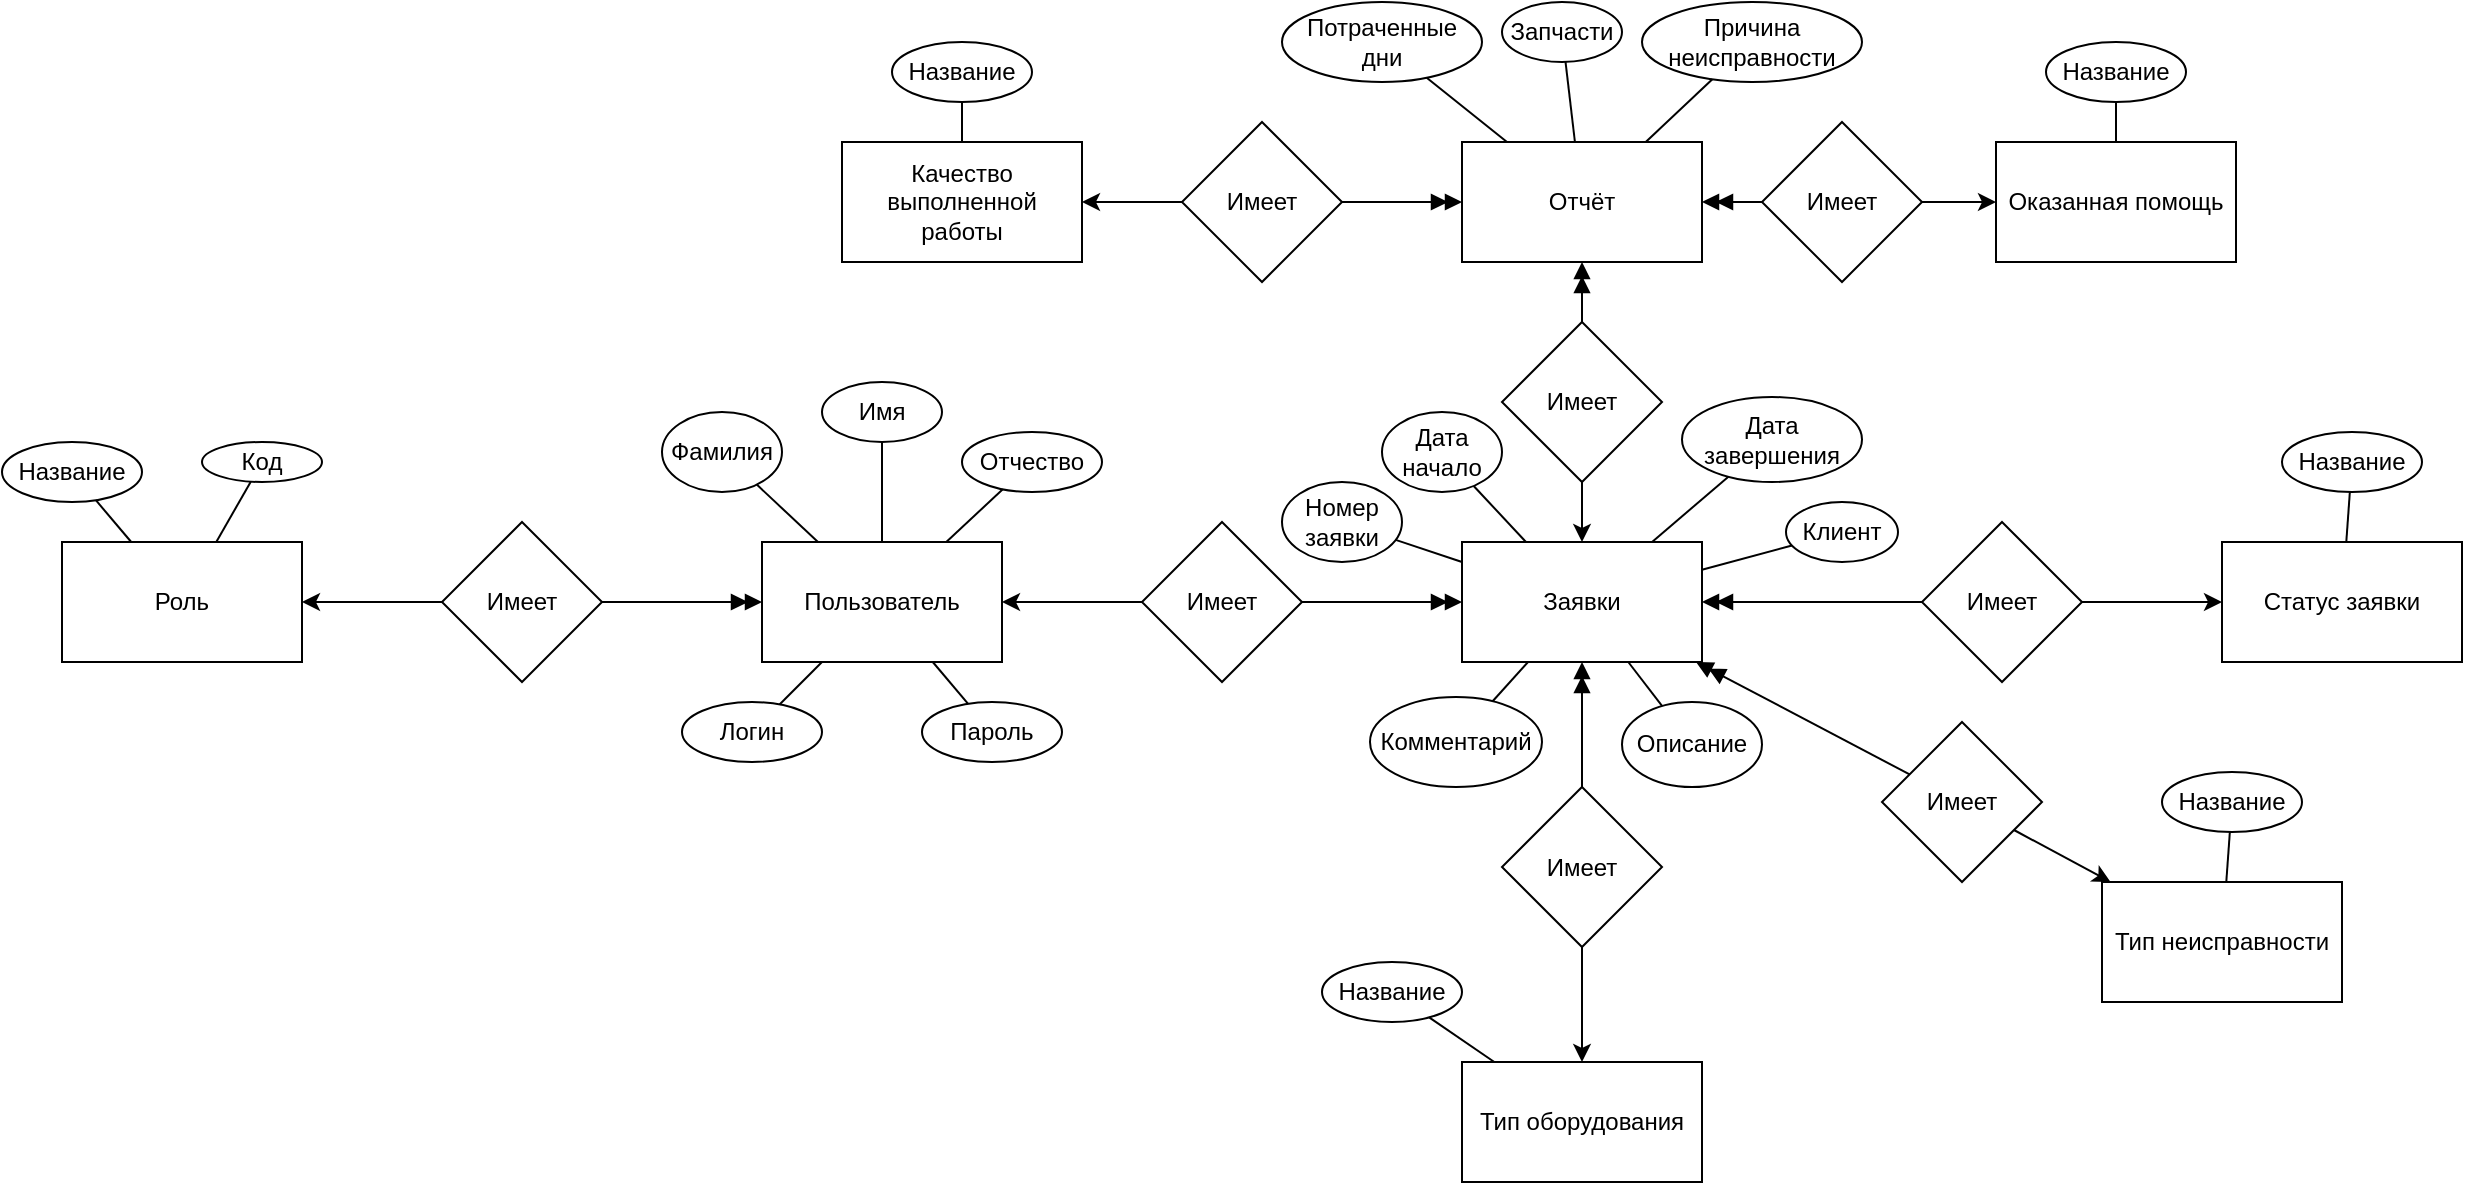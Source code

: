<mxfile version="24.3.1" type="device" pages="3">
  <diagram name="Страница — 1" id="LJ5Zh88K4CCQdYGSibrz">
    <mxGraphModel dx="2261" dy="780" grid="1" gridSize="10" guides="1" tooltips="1" connect="1" arrows="1" fold="1" page="1" pageScale="1" pageWidth="827" pageHeight="1169" math="0" shadow="0">
      <root>
        <mxCell id="0" />
        <mxCell id="1" parent="0" />
        <mxCell id="Gx4Iru5ngdeE-yCQbXPO-1" value="Название" style="ellipse;whiteSpace=wrap;html=1;" parent="1" vertex="1">
          <mxGeometry x="-290" y="240" width="70" height="30" as="geometry" />
        </mxCell>
        <mxCell id="Gx4Iru5ngdeE-yCQbXPO-2" value="Пользователь" style="rounded=0;whiteSpace=wrap;html=1;" parent="1" vertex="1">
          <mxGeometry x="90" y="290" width="120" height="60" as="geometry" />
        </mxCell>
        <mxCell id="Gx4Iru5ngdeE-yCQbXPO-3" value="Имеет" style="rhombus;whiteSpace=wrap;html=1;" parent="1" vertex="1">
          <mxGeometry x="-70" y="280" width="80" height="80" as="geometry" />
        </mxCell>
        <mxCell id="Gx4Iru5ngdeE-yCQbXPO-4" value="" style="endArrow=none;startArrow=classic;html=1;rounded=0;endFill=0;" parent="1" source="Gx4Iru5ngdeE-yCQbXPO-5" target="Gx4Iru5ngdeE-yCQbXPO-3" edge="1">
          <mxGeometry width="50" height="50" relative="1" as="geometry">
            <mxPoint x="270" y="445" as="sourcePoint" />
            <mxPoint x="320" y="395" as="targetPoint" />
          </mxGeometry>
        </mxCell>
        <mxCell id="Gx4Iru5ngdeE-yCQbXPO-5" value="Роль" style="rounded=0;whiteSpace=wrap;html=1;" parent="1" vertex="1">
          <mxGeometry x="-260" y="290" width="120" height="60" as="geometry" />
        </mxCell>
        <mxCell id="Gx4Iru5ngdeE-yCQbXPO-6" value="Заявки" style="rounded=0;whiteSpace=wrap;html=1;" parent="1" vertex="1">
          <mxGeometry x="440" y="290" width="120" height="60" as="geometry" />
        </mxCell>
        <mxCell id="Gx4Iru5ngdeE-yCQbXPO-7" value="Тип неисправности" style="rounded=0;whiteSpace=wrap;html=1;" parent="1" vertex="1">
          <mxGeometry x="760" y="460" width="120" height="60" as="geometry" />
        </mxCell>
        <mxCell id="Gx4Iru5ngdeE-yCQbXPO-8" value="Тип оборудования" style="rounded=0;whiteSpace=wrap;html=1;" parent="1" vertex="1">
          <mxGeometry x="440" y="550" width="120" height="60" as="geometry" />
        </mxCell>
        <mxCell id="Gx4Iru5ngdeE-yCQbXPO-9" value="Статус заявки" style="rounded=0;whiteSpace=wrap;html=1;" parent="1" vertex="1">
          <mxGeometry x="820" y="290" width="120" height="60" as="geometry" />
        </mxCell>
        <mxCell id="Gx4Iru5ngdeE-yCQbXPO-10" value="Отчёт" style="rounded=0;whiteSpace=wrap;html=1;" parent="1" vertex="1">
          <mxGeometry x="440" y="90" width="120" height="60" as="geometry" />
        </mxCell>
        <mxCell id="Gx4Iru5ngdeE-yCQbXPO-11" value="Оказанная помощь" style="rounded=0;whiteSpace=wrap;html=1;" parent="1" vertex="1">
          <mxGeometry x="707" y="90" width="120" height="60" as="geometry" />
        </mxCell>
        <mxCell id="Gx4Iru5ngdeE-yCQbXPO-12" value="Качество выполненной работы" style="rounded=0;whiteSpace=wrap;html=1;" parent="1" vertex="1">
          <mxGeometry x="130" y="90" width="120" height="60" as="geometry" />
        </mxCell>
        <mxCell id="Gx4Iru5ngdeE-yCQbXPO-13" value="Имеет" style="rhombus;whiteSpace=wrap;html=1;" parent="1" vertex="1">
          <mxGeometry x="280" y="280" width="80" height="80" as="geometry" />
        </mxCell>
        <mxCell id="Gx4Iru5ngdeE-yCQbXPO-14" value="Имеет" style="rhombus;whiteSpace=wrap;html=1;" parent="1" vertex="1">
          <mxGeometry x="460" y="412.5" width="80" height="80" as="geometry" />
        </mxCell>
        <mxCell id="Gx4Iru5ngdeE-yCQbXPO-15" value="Имеет" style="rhombus;whiteSpace=wrap;html=1;" parent="1" vertex="1">
          <mxGeometry x="460" y="180" width="80" height="80" as="geometry" />
        </mxCell>
        <mxCell id="Gx4Iru5ngdeE-yCQbXPO-16" value="Имеет" style="rhombus;whiteSpace=wrap;html=1;" parent="1" vertex="1">
          <mxGeometry x="300" y="80" width="80" height="80" as="geometry" />
        </mxCell>
        <mxCell id="Gx4Iru5ngdeE-yCQbXPO-17" value="Имеет" style="rhombus;whiteSpace=wrap;html=1;" parent="1" vertex="1">
          <mxGeometry x="590" y="80" width="80" height="80" as="geometry" />
        </mxCell>
        <mxCell id="Gx4Iru5ngdeE-yCQbXPO-18" value="Имеет" style="rhombus;whiteSpace=wrap;html=1;" parent="1" vertex="1">
          <mxGeometry x="670" y="280" width="80" height="80" as="geometry" />
        </mxCell>
        <mxCell id="Gx4Iru5ngdeE-yCQbXPO-19" value="Имеет" style="rhombus;whiteSpace=wrap;html=1;" parent="1" vertex="1">
          <mxGeometry x="650" y="380" width="80" height="80" as="geometry" />
        </mxCell>
        <mxCell id="Gx4Iru5ngdeE-yCQbXPO-20" value="Код" style="ellipse;whiteSpace=wrap;html=1;" parent="1" vertex="1">
          <mxGeometry x="-190" y="240" width="60" height="20" as="geometry" />
        </mxCell>
        <mxCell id="Gx4Iru5ngdeE-yCQbXPO-21" value="" style="endArrow=none;html=1;rounded=0;" parent="1" source="Gx4Iru5ngdeE-yCQbXPO-5" target="Gx4Iru5ngdeE-yCQbXPO-20" edge="1">
          <mxGeometry width="50" height="50" relative="1" as="geometry">
            <mxPoint x="150" y="300" as="sourcePoint" />
            <mxPoint x="200" y="250" as="targetPoint" />
          </mxGeometry>
        </mxCell>
        <mxCell id="Gx4Iru5ngdeE-yCQbXPO-22" value="" style="endArrow=none;html=1;rounded=0;" parent="1" source="Gx4Iru5ngdeE-yCQbXPO-5" target="Gx4Iru5ngdeE-yCQbXPO-1" edge="1">
          <mxGeometry width="50" height="50" relative="1" as="geometry">
            <mxPoint x="-173" y="300" as="sourcePoint" />
            <mxPoint x="-150" y="258" as="targetPoint" />
          </mxGeometry>
        </mxCell>
        <mxCell id="Gx4Iru5ngdeE-yCQbXPO-23" value="" style="endArrow=doubleBlock;startArrow=none;html=1;rounded=0;startFill=0;endFill=1;" parent="1" source="Gx4Iru5ngdeE-yCQbXPO-3" target="Gx4Iru5ngdeE-yCQbXPO-2" edge="1">
          <mxGeometry width="50" height="50" relative="1" as="geometry">
            <mxPoint x="-130" y="330" as="sourcePoint" />
            <mxPoint x="-60" y="330" as="targetPoint" />
          </mxGeometry>
        </mxCell>
        <mxCell id="Gx4Iru5ngdeE-yCQbXPO-24" value="Фамилия" style="ellipse;whiteSpace=wrap;html=1;" parent="1" vertex="1">
          <mxGeometry x="40" y="225" width="60" height="40" as="geometry" />
        </mxCell>
        <mxCell id="Gx4Iru5ngdeE-yCQbXPO-25" value="Имя" style="ellipse;whiteSpace=wrap;html=1;" parent="1" vertex="1">
          <mxGeometry x="120" y="210" width="60" height="30" as="geometry" />
        </mxCell>
        <mxCell id="Gx4Iru5ngdeE-yCQbXPO-26" value="Отчество" style="ellipse;whiteSpace=wrap;html=1;" parent="1" vertex="1">
          <mxGeometry x="190" y="235" width="70" height="30" as="geometry" />
        </mxCell>
        <mxCell id="Gx4Iru5ngdeE-yCQbXPO-27" value="Логин" style="ellipse;whiteSpace=wrap;html=1;" parent="1" vertex="1">
          <mxGeometry x="50" y="370" width="70" height="30" as="geometry" />
        </mxCell>
        <mxCell id="Gx4Iru5ngdeE-yCQbXPO-28" value="Пароль" style="ellipse;whiteSpace=wrap;html=1;" parent="1" vertex="1">
          <mxGeometry x="170" y="370" width="70" height="30" as="geometry" />
        </mxCell>
        <mxCell id="Gx4Iru5ngdeE-yCQbXPO-29" value="" style="endArrow=none;html=1;rounded=0;" parent="1" source="Gx4Iru5ngdeE-yCQbXPO-2" target="Gx4Iru5ngdeE-yCQbXPO-24" edge="1">
          <mxGeometry width="50" height="50" relative="1" as="geometry">
            <mxPoint x="-173" y="300" as="sourcePoint" />
            <mxPoint x="-156" y="270" as="targetPoint" />
          </mxGeometry>
        </mxCell>
        <mxCell id="Gx4Iru5ngdeE-yCQbXPO-30" value="" style="endArrow=none;html=1;rounded=0;" parent="1" source="Gx4Iru5ngdeE-yCQbXPO-2" target="Gx4Iru5ngdeE-yCQbXPO-25" edge="1">
          <mxGeometry width="50" height="50" relative="1" as="geometry">
            <mxPoint x="128" y="300" as="sourcePoint" />
            <mxPoint x="97" y="271" as="targetPoint" />
          </mxGeometry>
        </mxCell>
        <mxCell id="Gx4Iru5ngdeE-yCQbXPO-31" value="" style="endArrow=none;html=1;rounded=0;" parent="1" source="Gx4Iru5ngdeE-yCQbXPO-2" target="Gx4Iru5ngdeE-yCQbXPO-26" edge="1">
          <mxGeometry width="50" height="50" relative="1" as="geometry">
            <mxPoint x="160" y="300" as="sourcePoint" />
            <mxPoint x="160" y="250" as="targetPoint" />
          </mxGeometry>
        </mxCell>
        <mxCell id="Gx4Iru5ngdeE-yCQbXPO-32" value="" style="endArrow=none;html=1;rounded=0;" parent="1" source="Gx4Iru5ngdeE-yCQbXPO-2" target="Gx4Iru5ngdeE-yCQbXPO-27" edge="1">
          <mxGeometry width="50" height="50" relative="1" as="geometry">
            <mxPoint x="192" y="300" as="sourcePoint" />
            <mxPoint x="220" y="274" as="targetPoint" />
          </mxGeometry>
        </mxCell>
        <mxCell id="Gx4Iru5ngdeE-yCQbXPO-33" value="" style="endArrow=none;html=1;rounded=0;" parent="1" source="Gx4Iru5ngdeE-yCQbXPO-2" target="Gx4Iru5ngdeE-yCQbXPO-28" edge="1">
          <mxGeometry width="50" height="50" relative="1" as="geometry">
            <mxPoint x="130" y="360" as="sourcePoint" />
            <mxPoint x="109" y="381" as="targetPoint" />
          </mxGeometry>
        </mxCell>
        <mxCell id="Gx4Iru5ngdeE-yCQbXPO-34" value="" style="endArrow=doubleBlock;startArrow=none;html=1;rounded=0;startFill=0;endFill=1;" parent="1" source="Gx4Iru5ngdeE-yCQbXPO-14" target="Gx4Iru5ngdeE-yCQbXPO-6" edge="1">
          <mxGeometry width="50" height="50" relative="1" as="geometry">
            <mxPoint x="340" y="449.58" as="sourcePoint" />
            <mxPoint x="420" y="449.58" as="targetPoint" />
          </mxGeometry>
        </mxCell>
        <mxCell id="Gx4Iru5ngdeE-yCQbXPO-35" value="" style="endArrow=none;startArrow=classic;html=1;rounded=0;endFill=0;" parent="1" source="Gx4Iru5ngdeE-yCQbXPO-2" target="Gx4Iru5ngdeE-yCQbXPO-13" edge="1">
          <mxGeometry width="50" height="50" relative="1" as="geometry">
            <mxPoint x="-130" y="330" as="sourcePoint" />
            <mxPoint x="-60" y="330" as="targetPoint" />
          </mxGeometry>
        </mxCell>
        <mxCell id="Gx4Iru5ngdeE-yCQbXPO-36" value="Номер заявки" style="ellipse;whiteSpace=wrap;html=1;" parent="1" vertex="1">
          <mxGeometry x="350" y="260" width="60" height="40" as="geometry" />
        </mxCell>
        <mxCell id="Gx4Iru5ngdeE-yCQbXPO-37" value="Дата начало" style="ellipse;whiteSpace=wrap;html=1;" parent="1" vertex="1">
          <mxGeometry x="400" y="225" width="60" height="40" as="geometry" />
        </mxCell>
        <mxCell id="Gx4Iru5ngdeE-yCQbXPO-38" value="Дата завершения" style="ellipse;whiteSpace=wrap;html=1;" parent="1" vertex="1">
          <mxGeometry x="550" y="217.5" width="90" height="42.5" as="geometry" />
        </mxCell>
        <mxCell id="Gx4Iru5ngdeE-yCQbXPO-39" value="Клиент" style="ellipse;whiteSpace=wrap;html=1;" parent="1" vertex="1">
          <mxGeometry x="602" y="270" width="56" height="30" as="geometry" />
        </mxCell>
        <mxCell id="Gx4Iru5ngdeE-yCQbXPO-40" value="Комментарий" style="ellipse;whiteSpace=wrap;html=1;" parent="1" vertex="1">
          <mxGeometry x="394" y="367.5" width="86" height="45" as="geometry" />
        </mxCell>
        <mxCell id="Gx4Iru5ngdeE-yCQbXPO-41" value="Описание" style="ellipse;whiteSpace=wrap;html=1;" parent="1" vertex="1">
          <mxGeometry x="520" y="370" width="70" height="42.5" as="geometry" />
        </mxCell>
        <mxCell id="Gx4Iru5ngdeE-yCQbXPO-42" value="" style="endArrow=none;html=1;rounded=0;" parent="1" source="Gx4Iru5ngdeE-yCQbXPO-6" target="Gx4Iru5ngdeE-yCQbXPO-36" edge="1">
          <mxGeometry width="50" height="50" relative="1" as="geometry">
            <mxPoint x="192" y="300" as="sourcePoint" />
            <mxPoint x="220" y="274" as="targetPoint" />
          </mxGeometry>
        </mxCell>
        <mxCell id="Gx4Iru5ngdeE-yCQbXPO-43" value="" style="endArrow=none;html=1;rounded=0;" parent="1" source="Gx4Iru5ngdeE-yCQbXPO-6" target="Gx4Iru5ngdeE-yCQbXPO-37" edge="1">
          <mxGeometry width="50" height="50" relative="1" as="geometry">
            <mxPoint x="450" y="308" as="sourcePoint" />
            <mxPoint x="426" y="300" as="targetPoint" />
          </mxGeometry>
        </mxCell>
        <mxCell id="Gx4Iru5ngdeE-yCQbXPO-44" value="" style="endArrow=none;html=1;rounded=0;" parent="1" source="Gx4Iru5ngdeE-yCQbXPO-6" target="Gx4Iru5ngdeE-yCQbXPO-38" edge="1">
          <mxGeometry width="50" height="50" relative="1" as="geometry">
            <mxPoint x="485" y="300" as="sourcePoint" />
            <mxPoint x="474" y="288" as="targetPoint" />
          </mxGeometry>
        </mxCell>
        <mxCell id="Gx4Iru5ngdeE-yCQbXPO-45" value="" style="endArrow=none;html=1;rounded=0;" parent="1" source="Gx4Iru5ngdeE-yCQbXPO-6" target="Gx4Iru5ngdeE-yCQbXPO-39" edge="1">
          <mxGeometry width="50" height="50" relative="1" as="geometry">
            <mxPoint x="545" y="300" as="sourcePoint" />
            <mxPoint x="566" y="281" as="targetPoint" />
          </mxGeometry>
        </mxCell>
        <mxCell id="Gx4Iru5ngdeE-yCQbXPO-46" value="" style="endArrow=none;html=1;rounded=0;" parent="1" source="Gx4Iru5ngdeE-yCQbXPO-6" target="Gx4Iru5ngdeE-yCQbXPO-41" edge="1">
          <mxGeometry width="50" height="50" relative="1" as="geometry">
            <mxPoint x="570" y="315" as="sourcePoint" />
            <mxPoint x="627" y="301" as="targetPoint" />
          </mxGeometry>
        </mxCell>
        <mxCell id="Gx4Iru5ngdeE-yCQbXPO-47" value="" style="endArrow=none;html=1;rounded=0;" parent="1" source="Gx4Iru5ngdeE-yCQbXPO-6" target="Gx4Iru5ngdeE-yCQbXPO-40" edge="1">
          <mxGeometry width="50" height="50" relative="1" as="geometry">
            <mxPoint x="547" y="360" as="sourcePoint" />
            <mxPoint x="575" y="383" as="targetPoint" />
          </mxGeometry>
        </mxCell>
        <mxCell id="Gx4Iru5ngdeE-yCQbXPO-48" value="" style="endArrow=none;startArrow=classic;html=1;rounded=0;endFill=0;" parent="1" source="Gx4Iru5ngdeE-yCQbXPO-8" target="Gx4Iru5ngdeE-yCQbXPO-14" edge="1">
          <mxGeometry width="50" height="50" relative="1" as="geometry">
            <mxPoint x="230" y="360" as="sourcePoint" />
            <mxPoint x="300" y="360" as="targetPoint" />
          </mxGeometry>
        </mxCell>
        <mxCell id="Gx4Iru5ngdeE-yCQbXPO-49" value="" style="endArrow=none;startArrow=classic;html=1;rounded=0;endFill=0;" parent="1" source="Gx4Iru5ngdeE-yCQbXPO-7" target="Gx4Iru5ngdeE-yCQbXPO-19" edge="1">
          <mxGeometry width="50" height="50" relative="1" as="geometry">
            <mxPoint x="602" y="517.5" as="sourcePoint" />
            <mxPoint x="602" y="460.5" as="targetPoint" />
          </mxGeometry>
        </mxCell>
        <mxCell id="Gx4Iru5ngdeE-yCQbXPO-50" value="" style="endArrow=doubleBlock;startArrow=none;html=1;rounded=0;startFill=0;endFill=1;" parent="1" source="Gx4Iru5ngdeE-yCQbXPO-19" target="Gx4Iru5ngdeE-yCQbXPO-6" edge="1">
          <mxGeometry width="50" height="50" relative="1" as="geometry">
            <mxPoint x="620" y="416.75" as="sourcePoint" />
            <mxPoint x="620" y="353.75" as="targetPoint" />
          </mxGeometry>
        </mxCell>
        <mxCell id="Gx4Iru5ngdeE-yCQbXPO-51" value="" style="endArrow=none;startArrow=classic;html=1;rounded=0;endFill=0;" parent="1" source="Gx4Iru5ngdeE-yCQbXPO-9" target="Gx4Iru5ngdeE-yCQbXPO-18" edge="1">
          <mxGeometry width="50" height="50" relative="1" as="geometry">
            <mxPoint x="828" y="404.25" as="sourcePoint" />
            <mxPoint x="780" y="378.25" as="targetPoint" />
          </mxGeometry>
        </mxCell>
        <mxCell id="Gx4Iru5ngdeE-yCQbXPO-52" value="" style="endArrow=doubleBlock;startArrow=none;html=1;rounded=0;startFill=0;endFill=1;" parent="1" source="Gx4Iru5ngdeE-yCQbXPO-18" target="Gx4Iru5ngdeE-yCQbXPO-6" edge="1">
          <mxGeometry width="50" height="50" relative="1" as="geometry">
            <mxPoint x="697" y="367.29" as="sourcePoint" />
            <mxPoint x="590" y="311.29" as="targetPoint" />
          </mxGeometry>
        </mxCell>
        <mxCell id="Gx4Iru5ngdeE-yCQbXPO-53" value="Название" style="ellipse;whiteSpace=wrap;html=1;" parent="1" vertex="1">
          <mxGeometry x="370" y="500" width="70" height="30" as="geometry" />
        </mxCell>
        <mxCell id="Gx4Iru5ngdeE-yCQbXPO-54" value="" style="endArrow=none;html=1;rounded=0;" parent="1" source="Gx4Iru5ngdeE-yCQbXPO-8" target="Gx4Iru5ngdeE-yCQbXPO-53" edge="1">
          <mxGeometry width="50" height="50" relative="1" as="geometry">
            <mxPoint x="425" y="650" as="sourcePoint" />
            <mxPoint x="500" y="618" as="targetPoint" />
          </mxGeometry>
        </mxCell>
        <mxCell id="Gx4Iru5ngdeE-yCQbXPO-55" value="" style="endArrow=none;html=1;rounded=0;" parent="1" source="Gx4Iru5ngdeE-yCQbXPO-9" target="Gx4Iru5ngdeE-yCQbXPO-56" edge="1">
          <mxGeometry width="50" height="50" relative="1" as="geometry">
            <mxPoint x="930" y="390" as="sourcePoint" />
            <mxPoint x="990" y="408" as="targetPoint" />
          </mxGeometry>
        </mxCell>
        <mxCell id="Gx4Iru5ngdeE-yCQbXPO-56" value="Название" style="ellipse;whiteSpace=wrap;html=1;" parent="1" vertex="1">
          <mxGeometry x="850" y="235" width="70" height="30" as="geometry" />
        </mxCell>
        <mxCell id="Gx4Iru5ngdeE-yCQbXPO-57" value="" style="endArrow=none;html=1;rounded=0;" parent="1" source="Gx4Iru5ngdeE-yCQbXPO-7" target="Gx4Iru5ngdeE-yCQbXPO-58" edge="1">
          <mxGeometry width="50" height="50" relative="1" as="geometry">
            <mxPoint x="860" y="560" as="sourcePoint" />
            <mxPoint x="920" y="578" as="targetPoint" />
          </mxGeometry>
        </mxCell>
        <mxCell id="Gx4Iru5ngdeE-yCQbXPO-58" value="Название" style="ellipse;whiteSpace=wrap;html=1;" parent="1" vertex="1">
          <mxGeometry x="790" y="405" width="70" height="30" as="geometry" />
        </mxCell>
        <mxCell id="Gx4Iru5ngdeE-yCQbXPO-60" value="" style="endArrow=doubleBlock;startArrow=none;html=1;rounded=0;startFill=0;endFill=1;" parent="1" source="Gx4Iru5ngdeE-yCQbXPO-13" target="Gx4Iru5ngdeE-yCQbXPO-6" edge="1">
          <mxGeometry width="50" height="50" relative="1" as="geometry">
            <mxPoint x="350" y="405.5" as="sourcePoint" />
            <mxPoint x="350" y="342.5" as="targetPoint" />
          </mxGeometry>
        </mxCell>
        <mxCell id="Gx4Iru5ngdeE-yCQbXPO-61" value="" style="endArrow=none;startArrow=classic;html=1;rounded=0;endFill=0;" parent="1" source="Gx4Iru5ngdeE-yCQbXPO-6" target="Gx4Iru5ngdeE-yCQbXPO-15" edge="1">
          <mxGeometry width="50" height="50" relative="1" as="geometry">
            <mxPoint x="300" y="210" as="sourcePoint" />
            <mxPoint x="370" y="210" as="targetPoint" />
          </mxGeometry>
        </mxCell>
        <mxCell id="Gx4Iru5ngdeE-yCQbXPO-62" value="" style="endArrow=doubleBlock;startArrow=none;html=1;rounded=0;startFill=0;endFill=1;" parent="1" source="Gx4Iru5ngdeE-yCQbXPO-15" target="Gx4Iru5ngdeE-yCQbXPO-10" edge="1">
          <mxGeometry width="50" height="50" relative="1" as="geometry">
            <mxPoint x="330" y="180" as="sourcePoint" />
            <mxPoint x="410" y="180" as="targetPoint" />
          </mxGeometry>
        </mxCell>
        <mxCell id="Gx4Iru5ngdeE-yCQbXPO-63" value="" style="endArrow=none;startArrow=classic;html=1;rounded=0;endFill=0;" parent="1" source="Gx4Iru5ngdeE-yCQbXPO-12" target="Gx4Iru5ngdeE-yCQbXPO-16" edge="1">
          <mxGeometry width="50" height="50" relative="1" as="geometry">
            <mxPoint x="300" y="200" as="sourcePoint" />
            <mxPoint x="370" y="200" as="targetPoint" />
          </mxGeometry>
        </mxCell>
        <mxCell id="Gx4Iru5ngdeE-yCQbXPO-64" value="" style="endArrow=doubleBlock;startArrow=none;html=1;rounded=0;startFill=0;endFill=1;" parent="1" source="Gx4Iru5ngdeE-yCQbXPO-16" target="Gx4Iru5ngdeE-yCQbXPO-10" edge="1">
          <mxGeometry width="50" height="50" relative="1" as="geometry">
            <mxPoint x="394" y="170" as="sourcePoint" />
            <mxPoint x="394" y="140" as="targetPoint" />
          </mxGeometry>
        </mxCell>
        <mxCell id="Gx4Iru5ngdeE-yCQbXPO-65" value="" style="endArrow=none;startArrow=classic;html=1;rounded=0;endFill=0;" parent="1" source="Gx4Iru5ngdeE-yCQbXPO-11" target="Gx4Iru5ngdeE-yCQbXPO-17" edge="1">
          <mxGeometry width="50" height="50" relative="1" as="geometry">
            <mxPoint x="657" y="180" as="sourcePoint" />
            <mxPoint x="707" y="180" as="targetPoint" />
          </mxGeometry>
        </mxCell>
        <mxCell id="Gx4Iru5ngdeE-yCQbXPO-68" value="" style="endArrow=doubleBlock;startArrow=none;html=1;rounded=0;startFill=0;endFill=1;" parent="1" source="Gx4Iru5ngdeE-yCQbXPO-17" target="Gx4Iru5ngdeE-yCQbXPO-10" edge="1">
          <mxGeometry width="50" height="50" relative="1" as="geometry">
            <mxPoint x="640" y="190" as="sourcePoint" />
            <mxPoint x="700" y="190" as="targetPoint" />
          </mxGeometry>
        </mxCell>
        <mxCell id="Gx4Iru5ngdeE-yCQbXPO-69" value="" style="endArrow=none;html=1;rounded=0;" parent="1" source="Gx4Iru5ngdeE-yCQbXPO-11" target="Gx4Iru5ngdeE-yCQbXPO-70" edge="1">
          <mxGeometry width="50" height="50" relative="1" as="geometry">
            <mxPoint x="707" y="46" as="sourcePoint" />
            <mxPoint x="900" y="213" as="targetPoint" />
          </mxGeometry>
        </mxCell>
        <mxCell id="Gx4Iru5ngdeE-yCQbXPO-70" value="Название" style="ellipse;whiteSpace=wrap;html=1;" parent="1" vertex="1">
          <mxGeometry x="732" y="40" width="70" height="30" as="geometry" />
        </mxCell>
        <mxCell id="Gx4Iru5ngdeE-yCQbXPO-71" value="" style="endArrow=none;html=1;rounded=0;" parent="1" source="Gx4Iru5ngdeE-yCQbXPO-12" target="Gx4Iru5ngdeE-yCQbXPO-72" edge="1">
          <mxGeometry width="50" height="50" relative="1" as="geometry">
            <mxPoint x="210" y="70" as="sourcePoint" />
            <mxPoint x="330" y="193" as="targetPoint" />
          </mxGeometry>
        </mxCell>
        <mxCell id="Gx4Iru5ngdeE-yCQbXPO-72" value="Название" style="ellipse;whiteSpace=wrap;html=1;" parent="1" vertex="1">
          <mxGeometry x="155" y="40" width="70" height="30" as="geometry" />
        </mxCell>
        <mxCell id="Gx4Iru5ngdeE-yCQbXPO-74" value="Потраченные дни" style="ellipse;whiteSpace=wrap;html=1;" parent="1" vertex="1">
          <mxGeometry x="350" y="20" width="100" height="40" as="geometry" />
        </mxCell>
        <mxCell id="Gx4Iru5ngdeE-yCQbXPO-75" value="" style="endArrow=none;html=1;rounded=0;" parent="1" source="Gx4Iru5ngdeE-yCQbXPO-10" target="Gx4Iru5ngdeE-yCQbXPO-74" edge="1">
          <mxGeometry width="50" height="50" relative="1" as="geometry">
            <mxPoint x="480.004" y="89.98" as="sourcePoint" />
            <mxPoint x="471.93" y="40.0" as="targetPoint" />
          </mxGeometry>
        </mxCell>
        <mxCell id="Gx4Iru5ngdeE-yCQbXPO-76" value="Запчасти" style="ellipse;whiteSpace=wrap;html=1;" parent="1" vertex="1">
          <mxGeometry x="460" y="20" width="60" height="30" as="geometry" />
        </mxCell>
        <mxCell id="Gx4Iru5ngdeE-yCQbXPO-78" value="" style="endArrow=none;html=1;rounded=0;" parent="1" source="Gx4Iru5ngdeE-yCQbXPO-10" target="Gx4Iru5ngdeE-yCQbXPO-76" edge="1">
          <mxGeometry width="50" height="50" relative="1" as="geometry">
            <mxPoint x="460" y="190" as="sourcePoint" />
            <mxPoint x="510" y="140" as="targetPoint" />
          </mxGeometry>
        </mxCell>
        <mxCell id="Gx4Iru5ngdeE-yCQbXPO-79" value="Причина неисправности" style="ellipse;whiteSpace=wrap;html=1;" parent="1" vertex="1">
          <mxGeometry x="530" y="20" width="110" height="40" as="geometry" />
        </mxCell>
        <mxCell id="Gx4Iru5ngdeE-yCQbXPO-80" value="" style="endArrow=none;html=1;rounded=0;" parent="1" source="Gx4Iru5ngdeE-yCQbXPO-10" target="Gx4Iru5ngdeE-yCQbXPO-79" edge="1">
          <mxGeometry width="50" height="50" relative="1" as="geometry">
            <mxPoint x="501" y="100" as="sourcePoint" />
            <mxPoint x="485" y="50" as="targetPoint" />
          </mxGeometry>
        </mxCell>
      </root>
    </mxGraphModel>
  </diagram>
  <diagram id="HgXxgl4a4uaAb-VkC6aV" name="Страница — 2">
    <mxGraphModel dx="2049" dy="1114" grid="1" gridSize="10" guides="1" tooltips="1" connect="1" arrows="1" fold="1" page="1" pageScale="1" pageWidth="827" pageHeight="1169" math="0" shadow="0">
      <root>
        <mxCell id="0" />
        <mxCell id="1" parent="0" />
        <mxCell id="z0tTH2SBIeJzzPnqxMMS-1" style="edgeStyle=orthogonalEdgeStyle;rounded=0;orthogonalLoop=1;jettySize=auto;html=1;" edge="1" parent="1" source="z0tTH2SBIeJzzPnqxMMS-2" target="z0tTH2SBIeJzzPnqxMMS-6">
          <mxGeometry relative="1" as="geometry">
            <mxPoint x="670" y="120" as="targetPoint" />
          </mxGeometry>
        </mxCell>
        <mxCell id="z0tTH2SBIeJzzPnqxMMS-2" value="Начало&lt;br&gt;avg_date_time" style="ellipse;whiteSpace=wrap;html=1;" vertex="1" parent="1">
          <mxGeometry x="595" y="20" width="150" height="50" as="geometry" />
        </mxCell>
        <mxCell id="z0tTH2SBIeJzzPnqxMMS-3" style="edgeStyle=orthogonalEdgeStyle;rounded=0;orthogonalLoop=1;jettySize=auto;html=1;" edge="1" parent="1" source="z0tTH2SBIeJzzPnqxMMS-4" target="z0tTH2SBIeJzzPnqxMMS-10">
          <mxGeometry relative="1" as="geometry" />
        </mxCell>
        <mxCell id="z0tTH2SBIeJzzPnqxMMS-4" value="Прибавляем в &lt;br&gt;date_start время выполнение заявки" style="rounded=0;whiteSpace=wrap;html=1;" vertex="1" parent="1">
          <mxGeometry x="550" y="430" width="240" height="60" as="geometry" />
        </mxCell>
        <mxCell id="z0tTH2SBIeJzzPnqxMMS-5" style="edgeStyle=orthogonalEdgeStyle;rounded=0;orthogonalLoop=1;jettySize=auto;html=1;" edge="1" parent="1" source="z0tTH2SBIeJzzPnqxMMS-6" target="z0tTH2SBIeJzzPnqxMMS-8">
          <mxGeometry relative="1" as="geometry">
            <mxPoint x="670" y="240" as="targetPoint" />
          </mxGeometry>
        </mxCell>
        <mxCell id="z0tTH2SBIeJzzPnqxMMS-6" value="&lt;div&gt;date_start,&lt;br&gt;&lt;/div&gt;list_order,&lt;br&gt;avg_date_time" style="shape=parallelogram;perimeter=parallelogramPerimeter;whiteSpace=wrap;html=1;fixedSize=1;" vertex="1" parent="1">
          <mxGeometry x="610" y="110" width="120" height="60" as="geometry" />
        </mxCell>
        <mxCell id="z0tTH2SBIeJzzPnqxMMS-7" style="edgeStyle=orthogonalEdgeStyle;rounded=0;orthogonalLoop=1;jettySize=auto;html=1;" edge="1" parent="1" source="z0tTH2SBIeJzzPnqxMMS-8" target="z0tTH2SBIeJzzPnqxMMS-15">
          <mxGeometry relative="1" as="geometry">
            <mxPoint x="670" y="350" as="targetPoint" />
          </mxGeometry>
        </mxCell>
        <mxCell id="z0tTH2SBIeJzzPnqxMMS-8" value="Сумма времени выполнения заявок&lt;br&gt;&lt;br&gt;int i = 0; i &amp;lt; list_order.lenght; i++ Цикл выполняется пока не дойдет до конца списка" style="strokeWidth=2;html=1;shape=mxgraph.flowchart.loop_limit;whiteSpace=wrap;" vertex="1" parent="1">
          <mxGeometry x="538.75" y="190" width="262.5" height="90" as="geometry" />
        </mxCell>
        <mxCell id="z0tTH2SBIeJzzPnqxMMS-9" style="edgeStyle=orthogonalEdgeStyle;rounded=0;orthogonalLoop=1;jettySize=auto;html=1;" edge="1" parent="1" source="z0tTH2SBIeJzzPnqxMMS-10" target="z0tTH2SBIeJzzPnqxMMS-17">
          <mxGeometry relative="1" as="geometry">
            <mxPoint x="670" y="650" as="targetPoint" />
          </mxGeometry>
        </mxCell>
        <mxCell id="z0tTH2SBIeJzzPnqxMMS-10" value="Конец цикла" style="strokeWidth=2;html=1;shape=mxgraph.flowchart.loop_limit;whiteSpace=wrap;rotation=0;direction=west;" vertex="1" parent="1">
          <mxGeometry x="620" y="540" width="100" height="70" as="geometry" />
        </mxCell>
        <mxCell id="z0tTH2SBIeJzzPnqxMMS-11" style="edgeStyle=orthogonalEdgeStyle;rounded=0;orthogonalLoop=1;jettySize=auto;html=1;" edge="1" parent="1" source="z0tTH2SBIeJzzPnqxMMS-12" target="z0tTH2SBIeJzzPnqxMMS-13">
          <mxGeometry relative="1" as="geometry" />
        </mxCell>
        <mxCell id="z0tTH2SBIeJzzPnqxMMS-12" value="avg_date_time" style="strokeWidth=2;html=1;shape=mxgraph.flowchart.document2;whiteSpace=wrap;size=0.25;" vertex="1" parent="1">
          <mxGeometry x="620" y="730" width="100" height="60" as="geometry" />
        </mxCell>
        <mxCell id="z0tTH2SBIeJzzPnqxMMS-13" value="конец&lt;br&gt;avg_date_time" style="ellipse;whiteSpace=wrap;html=1;" vertex="1" parent="1">
          <mxGeometry x="595" y="835" width="150" height="50" as="geometry" />
        </mxCell>
        <mxCell id="z0tTH2SBIeJzzPnqxMMS-14" style="edgeStyle=orthogonalEdgeStyle;rounded=0;orthogonalLoop=1;jettySize=auto;html=1;" edge="1" parent="1" source="z0tTH2SBIeJzzPnqxMMS-15" target="z0tTH2SBIeJzzPnqxMMS-4">
          <mxGeometry relative="1" as="geometry" />
        </mxCell>
        <mxCell id="z0tTH2SBIeJzzPnqxMMS-15" value="Считаем время выполнение заявки&lt;br&gt;" style="rounded=0;whiteSpace=wrap;html=1;" vertex="1" parent="1">
          <mxGeometry x="550" y="310" width="240" height="60" as="geometry" />
        </mxCell>
        <mxCell id="z0tTH2SBIeJzzPnqxMMS-16" style="edgeStyle=orthogonalEdgeStyle;rounded=0;orthogonalLoop=1;jettySize=auto;html=1;" edge="1" parent="1" source="z0tTH2SBIeJzzPnqxMMS-17" target="z0tTH2SBIeJzzPnqxMMS-12">
          <mxGeometry relative="1" as="geometry" />
        </mxCell>
        <mxCell id="z0tTH2SBIeJzzPnqxMMS-17" value="date_start делим на количество элементов массива, заносим в avg_date_time&lt;br&gt;&amp;nbsp;" style="rounded=0;whiteSpace=wrap;html=1;" vertex="1" parent="1">
          <mxGeometry x="550" y="650" width="240" height="60" as="geometry" />
        </mxCell>
      </root>
    </mxGraphModel>
  </diagram>
  <diagram id="Jc05dzXZaQbpuOSy9y-b" name="Страница — 3">
    <mxGraphModel dx="2868" dy="1560" grid="1" gridSize="10" guides="1" tooltips="1" connect="1" arrows="1" fold="1" page="1" pageScale="1" pageWidth="827" pageHeight="1169" math="0" shadow="0">
      <root>
        <mxCell id="0" />
        <mxCell id="1" parent="0" />
        <mxCell id="v7k6lBvvt55b0CutE2pl-1" style="edgeStyle=orthogonalEdgeStyle;rounded=0;orthogonalLoop=1;jettySize=auto;html=1;entryX=0.5;entryY=0;entryDx=0;entryDy=0;" edge="1" parent="1" source="v7k6lBvvt55b0CutE2pl-2" target="v7k6lBvvt55b0CutE2pl-4">
          <mxGeometry relative="1" as="geometry" />
        </mxCell>
        <mxCell id="v7k6lBvvt55b0CutE2pl-2" value="Начало" style="ellipse;whiteSpace=wrap;html=1;" vertex="1" parent="1">
          <mxGeometry x="310" y="200" width="120" height="80" as="geometry" />
        </mxCell>
        <mxCell id="v7k6lBvvt55b0CutE2pl-3" value="" style="edgeStyle=orthogonalEdgeStyle;rounded=0;orthogonalLoop=1;jettySize=auto;html=1;" edge="1" parent="1" source="v7k6lBvvt55b0CutE2pl-4" target="v7k6lBvvt55b0CutE2pl-9">
          <mxGeometry relative="1" as="geometry" />
        </mxCell>
        <mxCell id="v7k6lBvvt55b0CutE2pl-4" value="Логин, Пароль" style="shape=parallelogram;perimeter=parallelogramPerimeter;whiteSpace=wrap;html=1;fixedSize=1;" vertex="1" parent="1">
          <mxGeometry x="310" y="360" width="120" height="60" as="geometry" />
        </mxCell>
        <mxCell id="v7k6lBvvt55b0CutE2pl-5" value="" style="edgeStyle=orthogonalEdgeStyle;rounded=0;orthogonalLoop=1;jettySize=auto;html=1;" edge="1" parent="1" source="v7k6lBvvt55b0CutE2pl-9" target="v7k6lBvvt55b0CutE2pl-13">
          <mxGeometry relative="1" as="geometry" />
        </mxCell>
        <mxCell id="v7k6lBvvt55b0CutE2pl-6" value="нет" style="edgeLabel;html=1;align=center;verticalAlign=middle;resizable=0;points=[];" vertex="1" connectable="0" parent="v7k6lBvvt55b0CutE2pl-5">
          <mxGeometry x="-0.05" y="-3" relative="1" as="geometry">
            <mxPoint as="offset" />
          </mxGeometry>
        </mxCell>
        <mxCell id="v7k6lBvvt55b0CutE2pl-7" style="edgeStyle=orthogonalEdgeStyle;rounded=0;orthogonalLoop=1;jettySize=auto;html=1;" edge="1" parent="1" source="v7k6lBvvt55b0CutE2pl-9" target="v7k6lBvvt55b0CutE2pl-17">
          <mxGeometry relative="1" as="geometry">
            <mxPoint x="570" y="350" as="targetPoint" />
            <Array as="points">
              <mxPoint x="470" y="530" />
              <mxPoint x="470" y="360" />
            </Array>
          </mxGeometry>
        </mxCell>
        <mxCell id="v7k6lBvvt55b0CutE2pl-8" value="да" style="edgeLabel;html=1;align=center;verticalAlign=middle;resizable=0;points=[];" vertex="1" connectable="0" parent="v7k6lBvvt55b0CutE2pl-7">
          <mxGeometry x="-0.661" y="1" relative="1" as="geometry">
            <mxPoint x="1" y="-41" as="offset" />
          </mxGeometry>
        </mxCell>
        <mxCell id="v7k6lBvvt55b0CutE2pl-9" value="Менеджер" style="rhombus;whiteSpace=wrap;html=1;" vertex="1" parent="1">
          <mxGeometry x="330" y="490" width="80" height="80" as="geometry" />
        </mxCell>
        <mxCell id="v7k6lBvvt55b0CutE2pl-10" style="edgeStyle=orthogonalEdgeStyle;rounded=0;orthogonalLoop=1;jettySize=auto;html=1;entryX=0.5;entryY=0;entryDx=0;entryDy=0;" edge="1" parent="1" source="v7k6lBvvt55b0CutE2pl-13" target="v7k6lBvvt55b0CutE2pl-15">
          <mxGeometry relative="1" as="geometry" />
        </mxCell>
        <mxCell id="v7k6lBvvt55b0CutE2pl-11" value="нет" style="edgeLabel;html=1;align=center;verticalAlign=middle;resizable=0;points=[];" vertex="1" connectable="0" parent="v7k6lBvvt55b0CutE2pl-10">
          <mxGeometry x="-0.075" y="3" relative="1" as="geometry">
            <mxPoint as="offset" />
          </mxGeometry>
        </mxCell>
        <mxCell id="v7k6lBvvt55b0CutE2pl-12" style="edgeStyle=orthogonalEdgeStyle;rounded=0;orthogonalLoop=1;jettySize=auto;html=1;entryX=0;entryY=0.5;entryDx=0;entryDy=0;" edge="1" parent="1" source="v7k6lBvvt55b0CutE2pl-13" target="v7k6lBvvt55b0CutE2pl-39">
          <mxGeometry relative="1" as="geometry">
            <Array as="points">
              <mxPoint x="490" y="690" />
              <mxPoint x="490" y="450" />
            </Array>
          </mxGeometry>
        </mxCell>
        <mxCell id="v7k6lBvvt55b0CutE2pl-13" value="Работник" style="rhombus;whiteSpace=wrap;html=1;" vertex="1" parent="1">
          <mxGeometry x="330" y="650" width="80" height="80" as="geometry" />
        </mxCell>
        <mxCell id="v7k6lBvvt55b0CutE2pl-14" style="edgeStyle=orthogonalEdgeStyle;rounded=0;orthogonalLoop=1;jettySize=auto;html=1;" edge="1" parent="1" source="v7k6lBvvt55b0CutE2pl-15">
          <mxGeometry relative="1" as="geometry">
            <mxPoint x="370" y="320" as="targetPoint" />
            <Array as="points">
              <mxPoint x="260" y="850" />
              <mxPoint x="260" y="320" />
            </Array>
          </mxGeometry>
        </mxCell>
        <mxCell id="v7k6lBvvt55b0CutE2pl-15" value="Не верно" style="shape=document;whiteSpace=wrap;html=1;boundedLbl=1;" vertex="1" parent="1">
          <mxGeometry x="310" y="810" width="120" height="80" as="geometry" />
        </mxCell>
        <mxCell id="v7k6lBvvt55b0CutE2pl-16" value="" style="edgeStyle=orthogonalEdgeStyle;rounded=0;orthogonalLoop=1;jettySize=auto;html=1;" edge="1" parent="1" source="v7k6lBvvt55b0CutE2pl-17" target="v7k6lBvvt55b0CutE2pl-22">
          <mxGeometry relative="1" as="geometry" />
        </mxCell>
        <mxCell id="v7k6lBvvt55b0CutE2pl-17" value="Просмотр списка" style="rounded=0;whiteSpace=wrap;html=1;" vertex="1" parent="1">
          <mxGeometry x="940" y="330" width="120" height="60" as="geometry" />
        </mxCell>
        <mxCell id="v7k6lBvvt55b0CutE2pl-18" style="edgeStyle=orthogonalEdgeStyle;rounded=0;orthogonalLoop=1;jettySize=auto;html=1;" edge="1" parent="1" source="v7k6lBvvt55b0CutE2pl-22">
          <mxGeometry relative="1" as="geometry">
            <mxPoint x="1130" y="500" as="targetPoint" />
          </mxGeometry>
        </mxCell>
        <mxCell id="v7k6lBvvt55b0CutE2pl-19" value="да" style="edgeLabel;html=1;align=center;verticalAlign=middle;resizable=0;points=[];" vertex="1" connectable="0" parent="v7k6lBvvt55b0CutE2pl-18">
          <mxGeometry x="-0.116" y="-2" relative="1" as="geometry">
            <mxPoint as="offset" />
          </mxGeometry>
        </mxCell>
        <mxCell id="v7k6lBvvt55b0CutE2pl-20" value="" style="edgeStyle=orthogonalEdgeStyle;rounded=0;orthogonalLoop=1;jettySize=auto;html=1;" edge="1" parent="1" source="v7k6lBvvt55b0CutE2pl-22" target="v7k6lBvvt55b0CutE2pl-27">
          <mxGeometry relative="1" as="geometry" />
        </mxCell>
        <mxCell id="v7k6lBvvt55b0CutE2pl-21" value="нет" style="edgeLabel;html=1;align=center;verticalAlign=middle;resizable=0;points=[];" vertex="1" connectable="0" parent="v7k6lBvvt55b0CutE2pl-20">
          <mxGeometry x="-0.1" relative="1" as="geometry">
            <mxPoint as="offset" />
          </mxGeometry>
        </mxCell>
        <mxCell id="v7k6lBvvt55b0CutE2pl-22" value="Кнопка создать заявку" style="rhombus;whiteSpace=wrap;html=1;rounded=0;" vertex="1" parent="1">
          <mxGeometry x="960" y="460" width="80" height="80" as="geometry" />
        </mxCell>
        <mxCell id="v7k6lBvvt55b0CutE2pl-23" style="edgeStyle=orthogonalEdgeStyle;rounded=0;orthogonalLoop=1;jettySize=auto;html=1;" edge="1" parent="1" source="v7k6lBvvt55b0CutE2pl-27">
          <mxGeometry relative="1" as="geometry">
            <mxPoint x="1140" y="670" as="targetPoint" />
          </mxGeometry>
        </mxCell>
        <mxCell id="v7k6lBvvt55b0CutE2pl-24" value="да" style="edgeLabel;html=1;align=center;verticalAlign=middle;resizable=0;points=[];" vertex="1" connectable="0" parent="v7k6lBvvt55b0CutE2pl-23">
          <mxGeometry x="-0.041" relative="1" as="geometry">
            <mxPoint as="offset" />
          </mxGeometry>
        </mxCell>
        <mxCell id="v7k6lBvvt55b0CutE2pl-25" value="" style="edgeStyle=orthogonalEdgeStyle;rounded=0;orthogonalLoop=1;jettySize=auto;html=1;" edge="1" parent="1" source="v7k6lBvvt55b0CutE2pl-62" target="v7k6lBvvt55b0CutE2pl-36">
          <mxGeometry relative="1" as="geometry" />
        </mxCell>
        <mxCell id="v7k6lBvvt55b0CutE2pl-26" value="нет" style="edgeLabel;html=1;align=center;verticalAlign=middle;resizable=0;points=[];" vertex="1" connectable="0" parent="v7k6lBvvt55b0CutE2pl-25">
          <mxGeometry x="0.291" y="-1" relative="1" as="geometry">
            <mxPoint as="offset" />
          </mxGeometry>
        </mxCell>
        <mxCell id="v7k6lBvvt55b0CutE2pl-27" value="Кнопка редактирования заявки" style="rhombus;whiteSpace=wrap;html=1;rounded=0;" vertex="1" parent="1">
          <mxGeometry x="945" y="620" width="110" height="100" as="geometry" />
        </mxCell>
        <mxCell id="v7k6lBvvt55b0CutE2pl-28" style="edgeStyle=orthogonalEdgeStyle;rounded=0;orthogonalLoop=1;jettySize=auto;html=1;entryX=0.5;entryY=0;entryDx=0;entryDy=0;" edge="1" parent="1" source="v7k6lBvvt55b0CutE2pl-29" target="v7k6lBvvt55b0CutE2pl-17">
          <mxGeometry relative="1" as="geometry">
            <Array as="points">
              <mxPoint x="1210" y="240" />
              <mxPoint x="1000" y="240" />
            </Array>
          </mxGeometry>
        </mxCell>
        <mxCell id="v7k6lBvvt55b0CutE2pl-29" value="Форма создания заявки" style="rounded=0;whiteSpace=wrap;html=1;" vertex="1" parent="1">
          <mxGeometry x="1130" y="470" width="120" height="60" as="geometry" />
        </mxCell>
        <mxCell id="v7k6lBvvt55b0CutE2pl-30" style="edgeStyle=orthogonalEdgeStyle;rounded=0;orthogonalLoop=1;jettySize=auto;html=1;" edge="1" parent="1" source="v7k6lBvvt55b0CutE2pl-64">
          <mxGeometry relative="1" as="geometry">
            <mxPoint x="850" y="360" as="targetPoint" />
            <Array as="points">
              <mxPoint x="1190" y="860" />
              <mxPoint x="850" y="860" />
            </Array>
          </mxGeometry>
        </mxCell>
        <mxCell id="v7k6lBvvt55b0CutE2pl-31" value="Форма редактирования&lt;br&gt;заявки" style="rounded=0;whiteSpace=wrap;html=1;" vertex="1" parent="1">
          <mxGeometry x="1140" y="640" width="120" height="60" as="geometry" />
        </mxCell>
        <mxCell id="v7k6lBvvt55b0CutE2pl-32" value="Всех заявок" style="strokeWidth=2;html=1;shape=mxgraph.flowchart.annotation_2;align=left;labelPosition=right;pointerEvents=1;dashed=1;" vertex="1" parent="1">
          <mxGeometry x="1060" y="300" width="50" height="100" as="geometry" />
        </mxCell>
        <mxCell id="v7k6lBvvt55b0CutE2pl-33" style="edgeStyle=orthogonalEdgeStyle;rounded=0;orthogonalLoop=1;jettySize=auto;html=1;exitX=0.5;exitY=1;exitDx=0;exitDy=0;" edge="1" parent="1" source="v7k6lBvvt55b0CutE2pl-36">
          <mxGeometry relative="1" as="geometry">
            <mxPoint x="370" y="300" as="targetPoint" />
            <Array as="points">
              <mxPoint x="1000" y="1120" />
              <mxPoint x="200" y="1120" />
              <mxPoint x="200" y="300" />
            </Array>
          </mxGeometry>
        </mxCell>
        <mxCell id="v7k6lBvvt55b0CutE2pl-34" value="да" style="edgeLabel;html=1;align=center;verticalAlign=middle;resizable=0;points=[];" vertex="1" connectable="0" parent="v7k6lBvvt55b0CutE2pl-33">
          <mxGeometry x="-0.915" relative="1" as="geometry">
            <mxPoint x="40" y="-71" as="offset" />
          </mxGeometry>
        </mxCell>
        <mxCell id="v7k6lBvvt55b0CutE2pl-35" style="edgeStyle=orthogonalEdgeStyle;rounded=0;orthogonalLoop=1;jettySize=auto;html=1;" edge="1" parent="1" source="v7k6lBvvt55b0CutE2pl-36">
          <mxGeometry relative="1" as="geometry">
            <mxPoint x="880" y="360" as="targetPoint" />
            <Array as="points">
              <mxPoint x="880" y="940" />
            </Array>
          </mxGeometry>
        </mxCell>
        <mxCell id="v7k6lBvvt55b0CutE2pl-36" value="Смена роли" style="rhombus;whiteSpace=wrap;html=1;rounded=0;" vertex="1" parent="1">
          <mxGeometry x="960" y="920" width="80" height="80" as="geometry" />
        </mxCell>
        <mxCell id="v7k6lBvvt55b0CutE2pl-37" value="нет" style="text;html=1;align=center;verticalAlign=middle;resizable=0;points=[];autosize=1;strokeColor=none;fillColor=none;" vertex="1" parent="1">
          <mxGeometry x="910" y="910" width="40" height="30" as="geometry" />
        </mxCell>
        <mxCell id="v7k6lBvvt55b0CutE2pl-38" value="" style="edgeStyle=orthogonalEdgeStyle;rounded=0;orthogonalLoop=1;jettySize=auto;html=1;" edge="1" parent="1" source="v7k6lBvvt55b0CutE2pl-39" target="v7k6lBvvt55b0CutE2pl-44">
          <mxGeometry relative="1" as="geometry" />
        </mxCell>
        <mxCell id="v7k6lBvvt55b0CutE2pl-39" value="Просмотр списка" style="rounded=0;whiteSpace=wrap;html=1;" vertex="1" parent="1">
          <mxGeometry x="520" y="420" width="120" height="60" as="geometry" />
        </mxCell>
        <mxCell id="v7k6lBvvt55b0CutE2pl-40" style="edgeStyle=orthogonalEdgeStyle;rounded=0;orthogonalLoop=1;jettySize=auto;html=1;entryX=0.021;entryY=0.347;entryDx=0;entryDy=0;entryPerimeter=0;" edge="1" parent="1" source="v7k6lBvvt55b0CutE2pl-44" target="v7k6lBvvt55b0CutE2pl-51">
          <mxGeometry relative="1" as="geometry">
            <mxPoint x="690" y="590" as="targetPoint" />
          </mxGeometry>
        </mxCell>
        <mxCell id="v7k6lBvvt55b0CutE2pl-41" value="да" style="edgeLabel;html=1;align=center;verticalAlign=middle;resizable=0;points=[];" vertex="1" connectable="0" parent="v7k6lBvvt55b0CutE2pl-40">
          <mxGeometry x="-0.116" y="-2" relative="1" as="geometry">
            <mxPoint as="offset" />
          </mxGeometry>
        </mxCell>
        <mxCell id="v7k6lBvvt55b0CutE2pl-42" value="" style="edgeStyle=orthogonalEdgeStyle;rounded=0;orthogonalLoop=1;jettySize=auto;html=1;" edge="1" parent="1" source="v7k6lBvvt55b0CutE2pl-44" target="v7k6lBvvt55b0CutE2pl-49">
          <mxGeometry relative="1" as="geometry" />
        </mxCell>
        <mxCell id="v7k6lBvvt55b0CutE2pl-43" value="нет" style="edgeLabel;html=1;align=center;verticalAlign=middle;resizable=0;points=[];" vertex="1" connectable="0" parent="v7k6lBvvt55b0CutE2pl-42">
          <mxGeometry x="-0.1" relative="1" as="geometry">
            <mxPoint as="offset" />
          </mxGeometry>
        </mxCell>
        <mxCell id="v7k6lBvvt55b0CutE2pl-44" value="Кнопка создать отчёт" style="rhombus;whiteSpace=wrap;html=1;rounded=0;" vertex="1" parent="1">
          <mxGeometry x="545" y="560" width="70" height="80" as="geometry" />
        </mxCell>
        <mxCell id="v7k6lBvvt55b0CutE2pl-45" style="edgeStyle=orthogonalEdgeStyle;rounded=0;orthogonalLoop=1;jettySize=auto;html=1;" edge="1" parent="1" source="v7k6lBvvt55b0CutE2pl-49" target="v7k6lBvvt55b0CutE2pl-53">
          <mxGeometry relative="1" as="geometry">
            <mxPoint x="750" y="760" as="targetPoint" />
          </mxGeometry>
        </mxCell>
        <mxCell id="v7k6lBvvt55b0CutE2pl-46" value="да" style="edgeLabel;html=1;align=center;verticalAlign=middle;resizable=0;points=[];" vertex="1" connectable="0" parent="v7k6lBvvt55b0CutE2pl-45">
          <mxGeometry x="-0.041" relative="1" as="geometry">
            <mxPoint as="offset" />
          </mxGeometry>
        </mxCell>
        <mxCell id="v7k6lBvvt55b0CutE2pl-47" style="edgeStyle=orthogonalEdgeStyle;rounded=0;orthogonalLoop=1;jettySize=auto;html=1;" edge="1" parent="1" source="v7k6lBvvt55b0CutE2pl-49" target="v7k6lBvvt55b0CutE2pl-70">
          <mxGeometry relative="1" as="geometry" />
        </mxCell>
        <mxCell id="v7k6lBvvt55b0CutE2pl-48" value="Нет" style="edgeLabel;html=1;align=center;verticalAlign=middle;resizable=0;points=[];" vertex="1" connectable="0" parent="v7k6lBvvt55b0CutE2pl-47">
          <mxGeometry x="-0.235" relative="1" as="geometry">
            <mxPoint as="offset" />
          </mxGeometry>
        </mxCell>
        <mxCell id="v7k6lBvvt55b0CutE2pl-49" value="Кнопка редактирования отчёта" style="rhombus;whiteSpace=wrap;html=1;rounded=0;" vertex="1" parent="1">
          <mxGeometry x="525" y="700" width="110" height="100" as="geometry" />
        </mxCell>
        <mxCell id="v7k6lBvvt55b0CutE2pl-50" style="edgeStyle=orthogonalEdgeStyle;rounded=0;orthogonalLoop=1;jettySize=auto;html=1;exitX=0.5;exitY=0;exitDx=0;exitDy=0;" edge="1" parent="1" source="v7k6lBvvt55b0CutE2pl-51" target="v7k6lBvvt55b0CutE2pl-39">
          <mxGeometry relative="1" as="geometry">
            <Array as="points">
              <mxPoint x="767" y="620" />
              <mxPoint x="770" y="620" />
              <mxPoint x="770" y="380" />
              <mxPoint x="580" y="380" />
            </Array>
          </mxGeometry>
        </mxCell>
        <mxCell id="v7k6lBvvt55b0CutE2pl-51" value="Форма создания отчёта" style="rounded=0;whiteSpace=wrap;html=1;" vertex="1" parent="1">
          <mxGeometry x="707" y="580" width="120" height="60" as="geometry" />
        </mxCell>
        <mxCell id="v7k6lBvvt55b0CutE2pl-52" style="edgeStyle=orthogonalEdgeStyle;rounded=0;orthogonalLoop=1;jettySize=auto;html=1;" edge="1" parent="1" source="v7k6lBvvt55b0CutE2pl-53">
          <mxGeometry relative="1" as="geometry">
            <mxPoint x="450" y="690" as="targetPoint" />
            <Array as="points">
              <mxPoint x="840" y="748" />
              <mxPoint x="840" y="970" />
              <mxPoint x="450" y="970" />
            </Array>
          </mxGeometry>
        </mxCell>
        <mxCell id="v7k6lBvvt55b0CutE2pl-53" value="Форма редактирования&lt;br&gt;отчёта" style="rounded=0;whiteSpace=wrap;html=1;" vertex="1" parent="1">
          <mxGeometry x="707" y="718" width="120" height="60" as="geometry" />
        </mxCell>
        <mxCell id="v7k6lBvvt55b0CutE2pl-54" value="Всех отчётов" style="strokeWidth=2;html=1;shape=mxgraph.flowchart.annotation_2;align=left;labelPosition=right;pointerEvents=1;dashed=1;" vertex="1" parent="1">
          <mxGeometry x="670" y="390" width="50" height="100" as="geometry" />
        </mxCell>
        <mxCell id="v7k6lBvvt55b0CutE2pl-55" value="да" style="edgeLabel;html=1;align=center;verticalAlign=middle;resizable=0;points=[];" vertex="1" connectable="0" parent="1">
          <mxGeometry x="600" y="1060" as="geometry" />
        </mxCell>
        <mxCell id="v7k6lBvvt55b0CutE2pl-56" style="edgeStyle=orthogonalEdgeStyle;rounded=0;orthogonalLoop=1;jettySize=auto;html=1;exitX=0;exitY=0.5;exitDx=0;exitDy=0;" edge="1" parent="1" source="v7k6lBvvt55b0CutE2pl-58">
          <mxGeometry relative="1" as="geometry">
            <mxPoint x="470" y="690" as="targetPoint" />
            <Array as="points">
              <mxPoint x="470" y="1010" />
            </Array>
          </mxGeometry>
        </mxCell>
        <mxCell id="v7k6lBvvt55b0CutE2pl-57" style="edgeStyle=orthogonalEdgeStyle;rounded=0;orthogonalLoop=1;jettySize=auto;html=1;exitX=0.5;exitY=1;exitDx=0;exitDy=0;" edge="1" parent="1" source="v7k6lBvvt55b0CutE2pl-58">
          <mxGeometry relative="1" as="geometry">
            <mxPoint x="370" y="300" as="targetPoint" />
            <Array as="points">
              <mxPoint x="580" y="1070" />
              <mxPoint x="200" y="1070" />
              <mxPoint x="200" y="300" />
            </Array>
          </mxGeometry>
        </mxCell>
        <mxCell id="v7k6lBvvt55b0CutE2pl-58" value="Смена роли" style="rhombus;whiteSpace=wrap;html=1;rounded=0;" vertex="1" parent="1">
          <mxGeometry x="540" y="970" width="80" height="80" as="geometry" />
        </mxCell>
        <mxCell id="v7k6lBvvt55b0CutE2pl-59" value="нет" style="text;html=1;align=center;verticalAlign=middle;resizable=0;points=[];autosize=1;strokeColor=none;fillColor=none;" vertex="1" parent="1">
          <mxGeometry x="545" y="925" width="40" height="30" as="geometry" />
        </mxCell>
        <mxCell id="v7k6lBvvt55b0CutE2pl-60" value="" style="edgeStyle=orthogonalEdgeStyle;rounded=0;orthogonalLoop=1;jettySize=auto;html=1;" edge="1" parent="1" source="v7k6lBvvt55b0CutE2pl-27" target="v7k6lBvvt55b0CutE2pl-62">
          <mxGeometry relative="1" as="geometry">
            <mxPoint x="1000" y="720" as="sourcePoint" />
            <mxPoint x="1000" y="900" as="targetPoint" />
          </mxGeometry>
        </mxCell>
        <mxCell id="v7k6lBvvt55b0CutE2pl-61" style="edgeStyle=orthogonalEdgeStyle;rounded=0;orthogonalLoop=1;jettySize=auto;html=1;" edge="1" parent="1" source="v7k6lBvvt55b0CutE2pl-62" target="v7k6lBvvt55b0CutE2pl-64">
          <mxGeometry relative="1" as="geometry" />
        </mxCell>
        <mxCell id="v7k6lBvvt55b0CutE2pl-62" value="Кнопка удаления заявки" style="rhombus;whiteSpace=wrap;html=1;rounded=0;" vertex="1" parent="1">
          <mxGeometry x="960" y="748" width="80" height="80" as="geometry" />
        </mxCell>
        <mxCell id="v7k6lBvvt55b0CutE2pl-63" style="edgeStyle=orthogonalEdgeStyle;rounded=0;orthogonalLoop=1;jettySize=auto;html=1;exitX=1;exitY=0.5;exitDx=0;exitDy=0;entryX=0.674;entryY=0.008;entryDx=0;entryDy=0;entryPerimeter=0;" edge="1" parent="1" source="v7k6lBvvt55b0CutE2pl-31" target="v7k6lBvvt55b0CutE2pl-17">
          <mxGeometry relative="1" as="geometry">
            <mxPoint x="860" y="365.455" as="targetPoint" />
            <Array as="points">
              <mxPoint x="1310" y="670" />
              <mxPoint x="1310" y="260" />
              <mxPoint x="1021" y="260" />
            </Array>
          </mxGeometry>
        </mxCell>
        <mxCell id="v7k6lBvvt55b0CutE2pl-64" value="Удаление заявки" style="rounded=0;whiteSpace=wrap;html=1;" vertex="1" parent="1">
          <mxGeometry x="1130" y="758" width="120" height="60" as="geometry" />
        </mxCell>
        <mxCell id="v7k6lBvvt55b0CutE2pl-65" value="да" style="text;html=1;align=center;verticalAlign=middle;resizable=0;points=[];autosize=1;strokeColor=none;fillColor=none;" vertex="1" parent="1">
          <mxGeometry x="1040" y="758" width="40" height="30" as="geometry" />
        </mxCell>
        <mxCell id="v7k6lBvvt55b0CutE2pl-66" value="нет" style="text;html=1;align=center;verticalAlign=middle;resizable=0;points=[];autosize=1;strokeColor=none;fillColor=none;" vertex="1" parent="1">
          <mxGeometry x="960" y="718" width="40" height="30" as="geometry" />
        </mxCell>
        <mxCell id="v7k6lBvvt55b0CutE2pl-67" style="edgeStyle=orthogonalEdgeStyle;rounded=0;orthogonalLoop=1;jettySize=auto;html=1;" edge="1" parent="1" source="v7k6lBvvt55b0CutE2pl-70" target="v7k6lBvvt55b0CutE2pl-58">
          <mxGeometry relative="1" as="geometry" />
        </mxCell>
        <mxCell id="v7k6lBvvt55b0CutE2pl-68" style="edgeStyle=orthogonalEdgeStyle;rounded=0;orthogonalLoop=1;jettySize=auto;html=1;" edge="1" parent="1" source="v7k6lBvvt55b0CutE2pl-70" target="v7k6lBvvt55b0CutE2pl-72">
          <mxGeometry relative="1" as="geometry" />
        </mxCell>
        <mxCell id="v7k6lBvvt55b0CutE2pl-69" value="да" style="edgeLabel;html=1;align=center;verticalAlign=middle;resizable=0;points=[];" vertex="1" connectable="0" parent="v7k6lBvvt55b0CutE2pl-68">
          <mxGeometry x="-0.117" y="-1" relative="1" as="geometry">
            <mxPoint as="offset" />
          </mxGeometry>
        </mxCell>
        <mxCell id="v7k6lBvvt55b0CutE2pl-70" value="Кнопка удаления отчёта" style="rhombus;whiteSpace=wrap;html=1;rounded=0;" vertex="1" parent="1">
          <mxGeometry x="540" y="845" width="80" height="80" as="geometry" />
        </mxCell>
        <mxCell id="v7k6lBvvt55b0CutE2pl-71" style="edgeStyle=orthogonalEdgeStyle;rounded=0;orthogonalLoop=1;jettySize=auto;html=1;exitX=0.5;exitY=1;exitDx=0;exitDy=0;" edge="1" parent="1" source="v7k6lBvvt55b0CutE2pl-72">
          <mxGeometry relative="1" as="geometry">
            <mxPoint x="461" y="690" as="targetPoint" />
            <Array as="points">
              <mxPoint x="770" y="970" />
              <mxPoint x="461" y="970" />
              <mxPoint x="461" y="690" />
            </Array>
          </mxGeometry>
        </mxCell>
        <mxCell id="v7k6lBvvt55b0CutE2pl-72" value="Удаление отчёта" style="rounded=0;whiteSpace=wrap;html=1;" vertex="1" parent="1">
          <mxGeometry x="710" y="855" width="120" height="60" as="geometry" />
        </mxCell>
        <mxCell id="v7k6lBvvt55b0CutE2pl-73" value="нет" style="text;html=1;align=center;verticalAlign=middle;resizable=0;points=[];autosize=1;strokeColor=none;fillColor=none;" vertex="1" parent="1">
          <mxGeometry x="490" y="978" width="40" height="30" as="geometry" />
        </mxCell>
      </root>
    </mxGraphModel>
  </diagram>
</mxfile>
